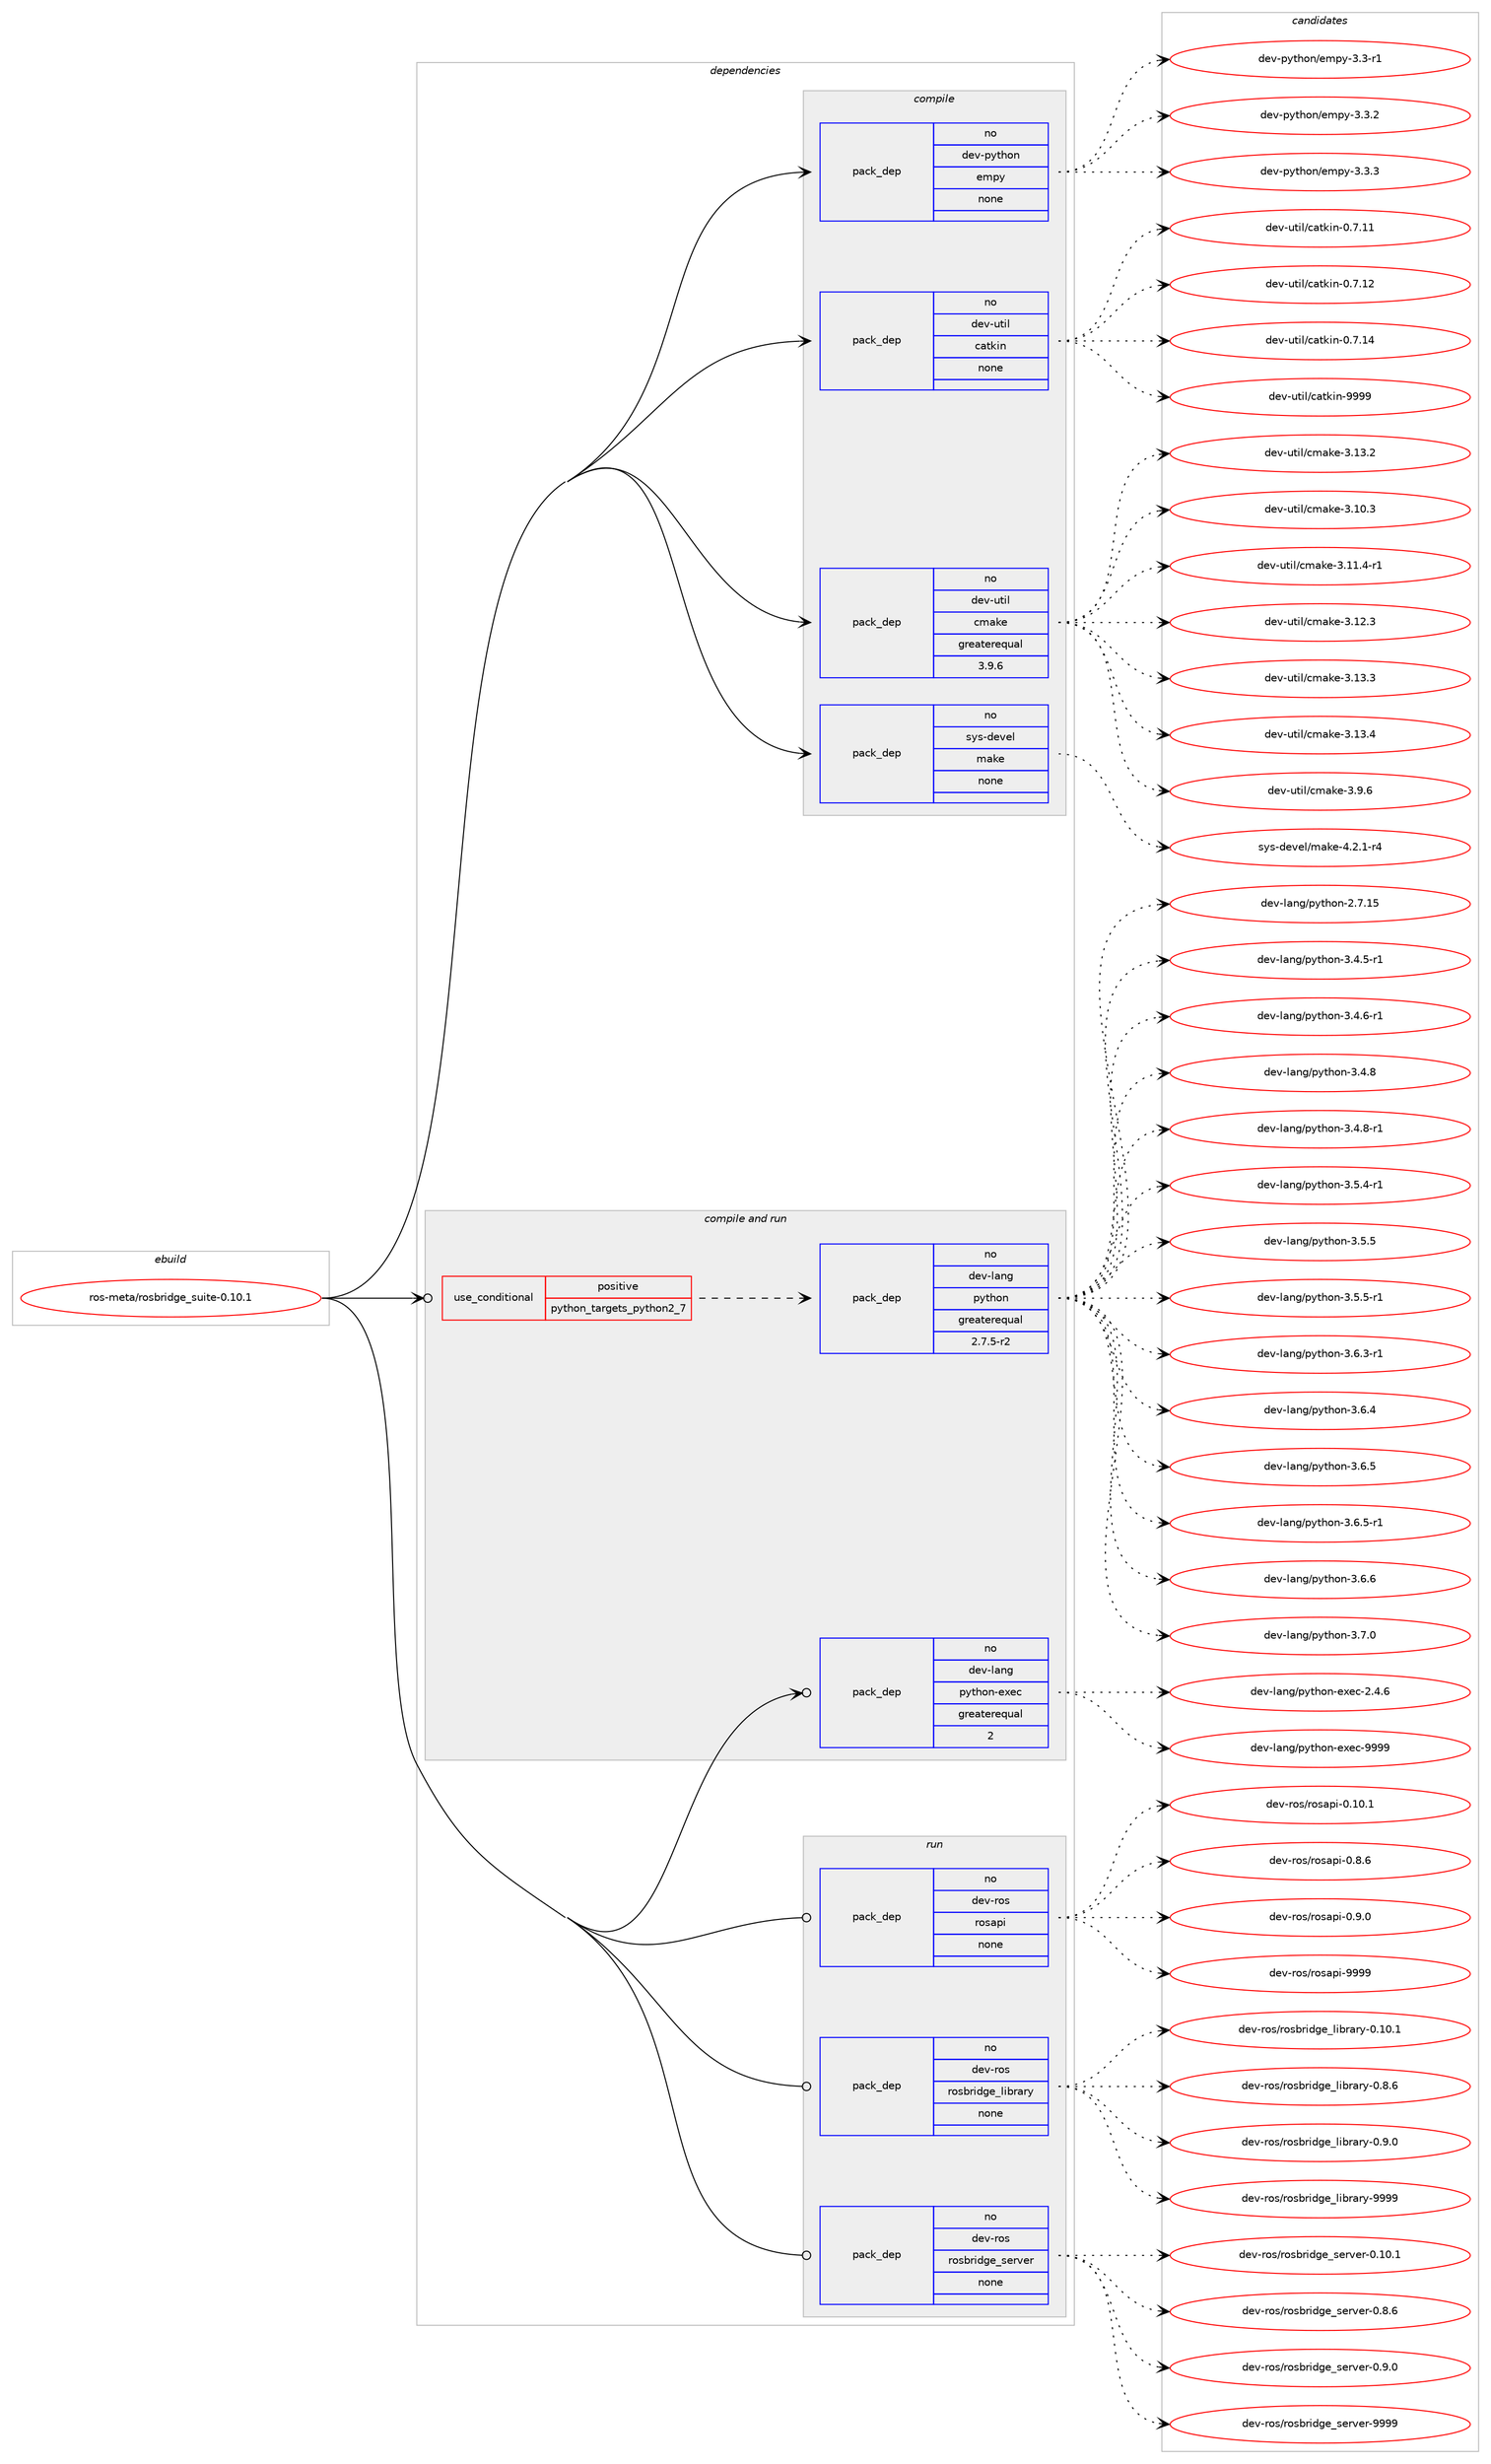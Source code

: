 digraph prolog {

# *************
# Graph options
# *************

newrank=true;
concentrate=true;
compound=true;
graph [rankdir=LR,fontname=Helvetica,fontsize=10,ranksep=1.5];#, ranksep=2.5, nodesep=0.2];
edge  [arrowhead=vee];
node  [fontname=Helvetica,fontsize=10];

# **********
# The ebuild
# **********

subgraph cluster_leftcol {
color=gray;
rank=same;
label=<<i>ebuild</i>>;
id [label="ros-meta/rosbridge_suite-0.10.1", color=red, width=4, href="../ros-meta/rosbridge_suite-0.10.1.svg"];
}

# ****************
# The dependencies
# ****************

subgraph cluster_midcol {
color=gray;
label=<<i>dependencies</i>>;
subgraph cluster_compile {
fillcolor="#eeeeee";
style=filled;
label=<<i>compile</i>>;
subgraph pack3535 {
dependency4427 [label=<<TABLE BORDER="0" CELLBORDER="1" CELLSPACING="0" CELLPADDING="4" WIDTH="220"><TR><TD ROWSPAN="6" CELLPADDING="30">pack_dep</TD></TR><TR><TD WIDTH="110">no</TD></TR><TR><TD>dev-python</TD></TR><TR><TD>empy</TD></TR><TR><TD>none</TD></TR><TR><TD></TD></TR></TABLE>>, shape=none, color=blue];
}
id:e -> dependency4427:w [weight=20,style="solid",arrowhead="vee"];
subgraph pack3536 {
dependency4428 [label=<<TABLE BORDER="0" CELLBORDER="1" CELLSPACING="0" CELLPADDING="4" WIDTH="220"><TR><TD ROWSPAN="6" CELLPADDING="30">pack_dep</TD></TR><TR><TD WIDTH="110">no</TD></TR><TR><TD>dev-util</TD></TR><TR><TD>catkin</TD></TR><TR><TD>none</TD></TR><TR><TD></TD></TR></TABLE>>, shape=none, color=blue];
}
id:e -> dependency4428:w [weight=20,style="solid",arrowhead="vee"];
subgraph pack3537 {
dependency4429 [label=<<TABLE BORDER="0" CELLBORDER="1" CELLSPACING="0" CELLPADDING="4" WIDTH="220"><TR><TD ROWSPAN="6" CELLPADDING="30">pack_dep</TD></TR><TR><TD WIDTH="110">no</TD></TR><TR><TD>dev-util</TD></TR><TR><TD>cmake</TD></TR><TR><TD>greaterequal</TD></TR><TR><TD>3.9.6</TD></TR></TABLE>>, shape=none, color=blue];
}
id:e -> dependency4429:w [weight=20,style="solid",arrowhead="vee"];
subgraph pack3538 {
dependency4430 [label=<<TABLE BORDER="0" CELLBORDER="1" CELLSPACING="0" CELLPADDING="4" WIDTH="220"><TR><TD ROWSPAN="6" CELLPADDING="30">pack_dep</TD></TR><TR><TD WIDTH="110">no</TD></TR><TR><TD>sys-devel</TD></TR><TR><TD>make</TD></TR><TR><TD>none</TD></TR><TR><TD></TD></TR></TABLE>>, shape=none, color=blue];
}
id:e -> dependency4430:w [weight=20,style="solid",arrowhead="vee"];
}
subgraph cluster_compileandrun {
fillcolor="#eeeeee";
style=filled;
label=<<i>compile and run</i>>;
subgraph cond761 {
dependency4431 [label=<<TABLE BORDER="0" CELLBORDER="1" CELLSPACING="0" CELLPADDING="4"><TR><TD ROWSPAN="3" CELLPADDING="10">use_conditional</TD></TR><TR><TD>positive</TD></TR><TR><TD>python_targets_python2_7</TD></TR></TABLE>>, shape=none, color=red];
subgraph pack3539 {
dependency4432 [label=<<TABLE BORDER="0" CELLBORDER="1" CELLSPACING="0" CELLPADDING="4" WIDTH="220"><TR><TD ROWSPAN="6" CELLPADDING="30">pack_dep</TD></TR><TR><TD WIDTH="110">no</TD></TR><TR><TD>dev-lang</TD></TR><TR><TD>python</TD></TR><TR><TD>greaterequal</TD></TR><TR><TD>2.7.5-r2</TD></TR></TABLE>>, shape=none, color=blue];
}
dependency4431:e -> dependency4432:w [weight=20,style="dashed",arrowhead="vee"];
}
id:e -> dependency4431:w [weight=20,style="solid",arrowhead="odotvee"];
subgraph pack3540 {
dependency4433 [label=<<TABLE BORDER="0" CELLBORDER="1" CELLSPACING="0" CELLPADDING="4" WIDTH="220"><TR><TD ROWSPAN="6" CELLPADDING="30">pack_dep</TD></TR><TR><TD WIDTH="110">no</TD></TR><TR><TD>dev-lang</TD></TR><TR><TD>python-exec</TD></TR><TR><TD>greaterequal</TD></TR><TR><TD>2</TD></TR></TABLE>>, shape=none, color=blue];
}
id:e -> dependency4433:w [weight=20,style="solid",arrowhead="odotvee"];
}
subgraph cluster_run {
fillcolor="#eeeeee";
style=filled;
label=<<i>run</i>>;
subgraph pack3541 {
dependency4434 [label=<<TABLE BORDER="0" CELLBORDER="1" CELLSPACING="0" CELLPADDING="4" WIDTH="220"><TR><TD ROWSPAN="6" CELLPADDING="30">pack_dep</TD></TR><TR><TD WIDTH="110">no</TD></TR><TR><TD>dev-ros</TD></TR><TR><TD>rosapi</TD></TR><TR><TD>none</TD></TR><TR><TD></TD></TR></TABLE>>, shape=none, color=blue];
}
id:e -> dependency4434:w [weight=20,style="solid",arrowhead="odot"];
subgraph pack3542 {
dependency4435 [label=<<TABLE BORDER="0" CELLBORDER="1" CELLSPACING="0" CELLPADDING="4" WIDTH="220"><TR><TD ROWSPAN="6" CELLPADDING="30">pack_dep</TD></TR><TR><TD WIDTH="110">no</TD></TR><TR><TD>dev-ros</TD></TR><TR><TD>rosbridge_library</TD></TR><TR><TD>none</TD></TR><TR><TD></TD></TR></TABLE>>, shape=none, color=blue];
}
id:e -> dependency4435:w [weight=20,style="solid",arrowhead="odot"];
subgraph pack3543 {
dependency4436 [label=<<TABLE BORDER="0" CELLBORDER="1" CELLSPACING="0" CELLPADDING="4" WIDTH="220"><TR><TD ROWSPAN="6" CELLPADDING="30">pack_dep</TD></TR><TR><TD WIDTH="110">no</TD></TR><TR><TD>dev-ros</TD></TR><TR><TD>rosbridge_server</TD></TR><TR><TD>none</TD></TR><TR><TD></TD></TR></TABLE>>, shape=none, color=blue];
}
id:e -> dependency4436:w [weight=20,style="solid",arrowhead="odot"];
}
}

# **************
# The candidates
# **************

subgraph cluster_choices {
rank=same;
color=gray;
label=<<i>candidates</i>>;

subgraph choice3535 {
color=black;
nodesep=1;
choice1001011184511212111610411111047101109112121455146514511449 [label="dev-python/empy-3.3-r1", color=red, width=4,href="../dev-python/empy-3.3-r1.svg"];
choice1001011184511212111610411111047101109112121455146514650 [label="dev-python/empy-3.3.2", color=red, width=4,href="../dev-python/empy-3.3.2.svg"];
choice1001011184511212111610411111047101109112121455146514651 [label="dev-python/empy-3.3.3", color=red, width=4,href="../dev-python/empy-3.3.3.svg"];
dependency4427:e -> choice1001011184511212111610411111047101109112121455146514511449:w [style=dotted,weight="100"];
dependency4427:e -> choice1001011184511212111610411111047101109112121455146514650:w [style=dotted,weight="100"];
dependency4427:e -> choice1001011184511212111610411111047101109112121455146514651:w [style=dotted,weight="100"];
}
subgraph choice3536 {
color=black;
nodesep=1;
choice1001011184511711610510847999711610710511045484655464949 [label="dev-util/catkin-0.7.11", color=red, width=4,href="../dev-util/catkin-0.7.11.svg"];
choice1001011184511711610510847999711610710511045484655464950 [label="dev-util/catkin-0.7.12", color=red, width=4,href="../dev-util/catkin-0.7.12.svg"];
choice1001011184511711610510847999711610710511045484655464952 [label="dev-util/catkin-0.7.14", color=red, width=4,href="../dev-util/catkin-0.7.14.svg"];
choice100101118451171161051084799971161071051104557575757 [label="dev-util/catkin-9999", color=red, width=4,href="../dev-util/catkin-9999.svg"];
dependency4428:e -> choice1001011184511711610510847999711610710511045484655464949:w [style=dotted,weight="100"];
dependency4428:e -> choice1001011184511711610510847999711610710511045484655464950:w [style=dotted,weight="100"];
dependency4428:e -> choice1001011184511711610510847999711610710511045484655464952:w [style=dotted,weight="100"];
dependency4428:e -> choice100101118451171161051084799971161071051104557575757:w [style=dotted,weight="100"];
}
subgraph choice3537 {
color=black;
nodesep=1;
choice1001011184511711610510847991099710710145514649514650 [label="dev-util/cmake-3.13.2", color=red, width=4,href="../dev-util/cmake-3.13.2.svg"];
choice1001011184511711610510847991099710710145514649484651 [label="dev-util/cmake-3.10.3", color=red, width=4,href="../dev-util/cmake-3.10.3.svg"];
choice10010111845117116105108479910997107101455146494946524511449 [label="dev-util/cmake-3.11.4-r1", color=red, width=4,href="../dev-util/cmake-3.11.4-r1.svg"];
choice1001011184511711610510847991099710710145514649504651 [label="dev-util/cmake-3.12.3", color=red, width=4,href="../dev-util/cmake-3.12.3.svg"];
choice1001011184511711610510847991099710710145514649514651 [label="dev-util/cmake-3.13.3", color=red, width=4,href="../dev-util/cmake-3.13.3.svg"];
choice1001011184511711610510847991099710710145514649514652 [label="dev-util/cmake-3.13.4", color=red, width=4,href="../dev-util/cmake-3.13.4.svg"];
choice10010111845117116105108479910997107101455146574654 [label="dev-util/cmake-3.9.6", color=red, width=4,href="../dev-util/cmake-3.9.6.svg"];
dependency4429:e -> choice1001011184511711610510847991099710710145514649514650:w [style=dotted,weight="100"];
dependency4429:e -> choice1001011184511711610510847991099710710145514649484651:w [style=dotted,weight="100"];
dependency4429:e -> choice10010111845117116105108479910997107101455146494946524511449:w [style=dotted,weight="100"];
dependency4429:e -> choice1001011184511711610510847991099710710145514649504651:w [style=dotted,weight="100"];
dependency4429:e -> choice1001011184511711610510847991099710710145514649514651:w [style=dotted,weight="100"];
dependency4429:e -> choice1001011184511711610510847991099710710145514649514652:w [style=dotted,weight="100"];
dependency4429:e -> choice10010111845117116105108479910997107101455146574654:w [style=dotted,weight="100"];
}
subgraph choice3538 {
color=black;
nodesep=1;
choice1151211154510010111810110847109971071014552465046494511452 [label="sys-devel/make-4.2.1-r4", color=red, width=4,href="../sys-devel/make-4.2.1-r4.svg"];
dependency4430:e -> choice1151211154510010111810110847109971071014552465046494511452:w [style=dotted,weight="100"];
}
subgraph choice3539 {
color=black;
nodesep=1;
choice10010111845108971101034711212111610411111045504655464953 [label="dev-lang/python-2.7.15", color=red, width=4,href="../dev-lang/python-2.7.15.svg"];
choice1001011184510897110103471121211161041111104551465246534511449 [label="dev-lang/python-3.4.5-r1", color=red, width=4,href="../dev-lang/python-3.4.5-r1.svg"];
choice1001011184510897110103471121211161041111104551465246544511449 [label="dev-lang/python-3.4.6-r1", color=red, width=4,href="../dev-lang/python-3.4.6-r1.svg"];
choice100101118451089711010347112121116104111110455146524656 [label="dev-lang/python-3.4.8", color=red, width=4,href="../dev-lang/python-3.4.8.svg"];
choice1001011184510897110103471121211161041111104551465246564511449 [label="dev-lang/python-3.4.8-r1", color=red, width=4,href="../dev-lang/python-3.4.8-r1.svg"];
choice1001011184510897110103471121211161041111104551465346524511449 [label="dev-lang/python-3.5.4-r1", color=red, width=4,href="../dev-lang/python-3.5.4-r1.svg"];
choice100101118451089711010347112121116104111110455146534653 [label="dev-lang/python-3.5.5", color=red, width=4,href="../dev-lang/python-3.5.5.svg"];
choice1001011184510897110103471121211161041111104551465346534511449 [label="dev-lang/python-3.5.5-r1", color=red, width=4,href="../dev-lang/python-3.5.5-r1.svg"];
choice1001011184510897110103471121211161041111104551465446514511449 [label="dev-lang/python-3.6.3-r1", color=red, width=4,href="../dev-lang/python-3.6.3-r1.svg"];
choice100101118451089711010347112121116104111110455146544652 [label="dev-lang/python-3.6.4", color=red, width=4,href="../dev-lang/python-3.6.4.svg"];
choice100101118451089711010347112121116104111110455146544653 [label="dev-lang/python-3.6.5", color=red, width=4,href="../dev-lang/python-3.6.5.svg"];
choice1001011184510897110103471121211161041111104551465446534511449 [label="dev-lang/python-3.6.5-r1", color=red, width=4,href="../dev-lang/python-3.6.5-r1.svg"];
choice100101118451089711010347112121116104111110455146544654 [label="dev-lang/python-3.6.6", color=red, width=4,href="../dev-lang/python-3.6.6.svg"];
choice100101118451089711010347112121116104111110455146554648 [label="dev-lang/python-3.7.0", color=red, width=4,href="../dev-lang/python-3.7.0.svg"];
dependency4432:e -> choice10010111845108971101034711212111610411111045504655464953:w [style=dotted,weight="100"];
dependency4432:e -> choice1001011184510897110103471121211161041111104551465246534511449:w [style=dotted,weight="100"];
dependency4432:e -> choice1001011184510897110103471121211161041111104551465246544511449:w [style=dotted,weight="100"];
dependency4432:e -> choice100101118451089711010347112121116104111110455146524656:w [style=dotted,weight="100"];
dependency4432:e -> choice1001011184510897110103471121211161041111104551465246564511449:w [style=dotted,weight="100"];
dependency4432:e -> choice1001011184510897110103471121211161041111104551465346524511449:w [style=dotted,weight="100"];
dependency4432:e -> choice100101118451089711010347112121116104111110455146534653:w [style=dotted,weight="100"];
dependency4432:e -> choice1001011184510897110103471121211161041111104551465346534511449:w [style=dotted,weight="100"];
dependency4432:e -> choice1001011184510897110103471121211161041111104551465446514511449:w [style=dotted,weight="100"];
dependency4432:e -> choice100101118451089711010347112121116104111110455146544652:w [style=dotted,weight="100"];
dependency4432:e -> choice100101118451089711010347112121116104111110455146544653:w [style=dotted,weight="100"];
dependency4432:e -> choice1001011184510897110103471121211161041111104551465446534511449:w [style=dotted,weight="100"];
dependency4432:e -> choice100101118451089711010347112121116104111110455146544654:w [style=dotted,weight="100"];
dependency4432:e -> choice100101118451089711010347112121116104111110455146554648:w [style=dotted,weight="100"];
}
subgraph choice3540 {
color=black;
nodesep=1;
choice1001011184510897110103471121211161041111104510112010199455046524654 [label="dev-lang/python-exec-2.4.6", color=red, width=4,href="../dev-lang/python-exec-2.4.6.svg"];
choice10010111845108971101034711212111610411111045101120101994557575757 [label="dev-lang/python-exec-9999", color=red, width=4,href="../dev-lang/python-exec-9999.svg"];
dependency4433:e -> choice1001011184510897110103471121211161041111104510112010199455046524654:w [style=dotted,weight="100"];
dependency4433:e -> choice10010111845108971101034711212111610411111045101120101994557575757:w [style=dotted,weight="100"];
}
subgraph choice3541 {
color=black;
nodesep=1;
choice10010111845114111115471141111159711210545484649484649 [label="dev-ros/rosapi-0.10.1", color=red, width=4,href="../dev-ros/rosapi-0.10.1.svg"];
choice100101118451141111154711411111597112105454846564654 [label="dev-ros/rosapi-0.8.6", color=red, width=4,href="../dev-ros/rosapi-0.8.6.svg"];
choice100101118451141111154711411111597112105454846574648 [label="dev-ros/rosapi-0.9.0", color=red, width=4,href="../dev-ros/rosapi-0.9.0.svg"];
choice1001011184511411111547114111115971121054557575757 [label="dev-ros/rosapi-9999", color=red, width=4,href="../dev-ros/rosapi-9999.svg"];
dependency4434:e -> choice10010111845114111115471141111159711210545484649484649:w [style=dotted,weight="100"];
dependency4434:e -> choice100101118451141111154711411111597112105454846564654:w [style=dotted,weight="100"];
dependency4434:e -> choice100101118451141111154711411111597112105454846574648:w [style=dotted,weight="100"];
dependency4434:e -> choice1001011184511411111547114111115971121054557575757:w [style=dotted,weight="100"];
}
subgraph choice3542 {
color=black;
nodesep=1;
choice10010111845114111115471141111159811410510010310195108105981149711412145484649484649 [label="dev-ros/rosbridge_library-0.10.1", color=red, width=4,href="../dev-ros/rosbridge_library-0.10.1.svg"];
choice100101118451141111154711411111598114105100103101951081059811497114121454846564654 [label="dev-ros/rosbridge_library-0.8.6", color=red, width=4,href="../dev-ros/rosbridge_library-0.8.6.svg"];
choice100101118451141111154711411111598114105100103101951081059811497114121454846574648 [label="dev-ros/rosbridge_library-0.9.0", color=red, width=4,href="../dev-ros/rosbridge_library-0.9.0.svg"];
choice1001011184511411111547114111115981141051001031019510810598114971141214557575757 [label="dev-ros/rosbridge_library-9999", color=red, width=4,href="../dev-ros/rosbridge_library-9999.svg"];
dependency4435:e -> choice10010111845114111115471141111159811410510010310195108105981149711412145484649484649:w [style=dotted,weight="100"];
dependency4435:e -> choice100101118451141111154711411111598114105100103101951081059811497114121454846564654:w [style=dotted,weight="100"];
dependency4435:e -> choice100101118451141111154711411111598114105100103101951081059811497114121454846574648:w [style=dotted,weight="100"];
dependency4435:e -> choice1001011184511411111547114111115981141051001031019510810598114971141214557575757:w [style=dotted,weight="100"];
}
subgraph choice3543 {
color=black;
nodesep=1;
choice1001011184511411111547114111115981141051001031019511510111411810111445484649484649 [label="dev-ros/rosbridge_server-0.10.1", color=red, width=4,href="../dev-ros/rosbridge_server-0.10.1.svg"];
choice10010111845114111115471141111159811410510010310195115101114118101114454846564654 [label="dev-ros/rosbridge_server-0.8.6", color=red, width=4,href="../dev-ros/rosbridge_server-0.8.6.svg"];
choice10010111845114111115471141111159811410510010310195115101114118101114454846574648 [label="dev-ros/rosbridge_server-0.9.0", color=red, width=4,href="../dev-ros/rosbridge_server-0.9.0.svg"];
choice100101118451141111154711411111598114105100103101951151011141181011144557575757 [label="dev-ros/rosbridge_server-9999", color=red, width=4,href="../dev-ros/rosbridge_server-9999.svg"];
dependency4436:e -> choice1001011184511411111547114111115981141051001031019511510111411810111445484649484649:w [style=dotted,weight="100"];
dependency4436:e -> choice10010111845114111115471141111159811410510010310195115101114118101114454846564654:w [style=dotted,weight="100"];
dependency4436:e -> choice10010111845114111115471141111159811410510010310195115101114118101114454846574648:w [style=dotted,weight="100"];
dependency4436:e -> choice100101118451141111154711411111598114105100103101951151011141181011144557575757:w [style=dotted,weight="100"];
}
}

}
